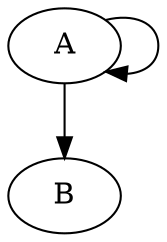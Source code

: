 /* A digraph that includes both self loops and rank constraints */
digraph {
    A [rank=max]
    B [rank=max]
    A -> A;
    A -> B;
}
